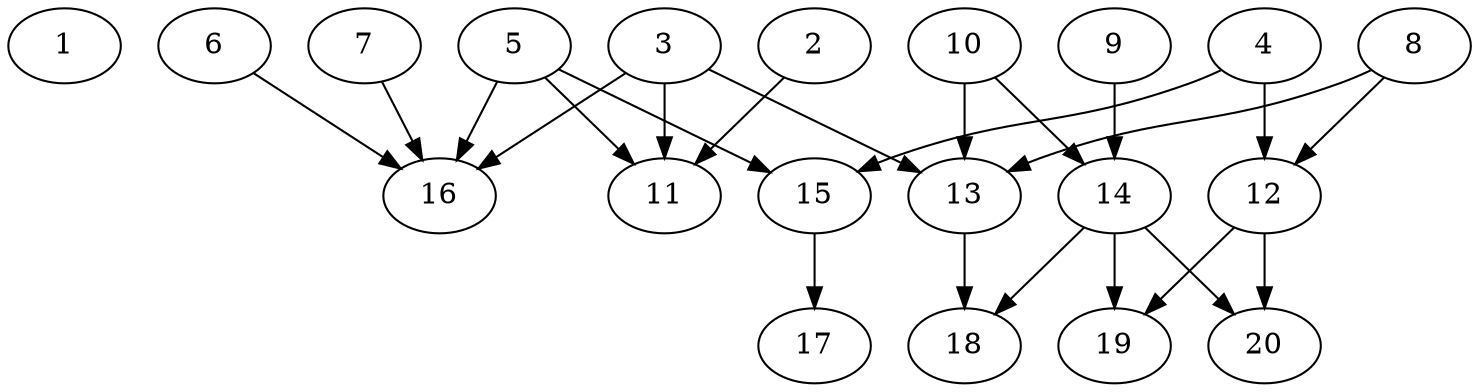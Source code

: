 // DAG automatically generated by daggen at Sat Jul 27 15:39:05 2019
// ./daggen --dot -n 20 --ccr 0.5 --fat 0.8 --regular 0.5 --density 0.4 --mindata 5242880 --maxdata 52428800 
digraph G {
  1 [size="24053760", alpha="0.15", expect_size="12026880"] 
  2 [size="76158976", alpha="0.18", expect_size="38079488"] 
  2 -> 11 [size ="38079488"]
  3 [size="86542336", alpha="0.18", expect_size="43271168"] 
  3 -> 11 [size ="43271168"]
  3 -> 13 [size ="43271168"]
  3 -> 16 [size ="43271168"]
  4 [size="66396160", alpha="0.02", expect_size="33198080"] 
  4 -> 12 [size ="33198080"]
  4 -> 15 [size ="33198080"]
  5 [size="38545408", alpha="0.09", expect_size="19272704"] 
  5 -> 11 [size ="19272704"]
  5 -> 15 [size ="19272704"]
  5 -> 16 [size ="19272704"]
  6 [size="91418624", alpha="0.09", expect_size="45709312"] 
  6 -> 16 [size ="45709312"]
  7 [size="100435968", alpha="0.04", expect_size="50217984"] 
  7 -> 16 [size ="50217984"]
  8 [size="52447232", alpha="0.08", expect_size="26223616"] 
  8 -> 12 [size ="26223616"]
  8 -> 13 [size ="26223616"]
  9 [size="95617024", alpha="0.04", expect_size="47808512"] 
  9 -> 14 [size ="47808512"]
  10 [size="74178560", alpha="0.07", expect_size="37089280"] 
  10 -> 13 [size ="37089280"]
  10 -> 14 [size ="37089280"]
  11 [size="72493056", alpha="0.16", expect_size="36246528"] 
  12 [size="47065088", alpha="0.13", expect_size="23532544"] 
  12 -> 19 [size ="23532544"]
  12 -> 20 [size ="23532544"]
  13 [size="39311360", alpha="0.11", expect_size="19655680"] 
  13 -> 18 [size ="19655680"]
  14 [size="30144512", alpha="0.13", expect_size="15072256"] 
  14 -> 18 [size ="15072256"]
  14 -> 19 [size ="15072256"]
  14 -> 20 [size ="15072256"]
  15 [size="39921664", alpha="0.12", expect_size="19960832"] 
  15 -> 17 [size ="19960832"]
  16 [size="83320832", alpha="0.17", expect_size="41660416"] 
  17 [size="32796672", alpha="0.10", expect_size="16398336"] 
  18 [size="50305024", alpha="0.19", expect_size="25152512"] 
  19 [size="85856256", alpha="0.19", expect_size="42928128"] 
  20 [size="103880704", alpha="0.09", expect_size="51940352"] 
}
